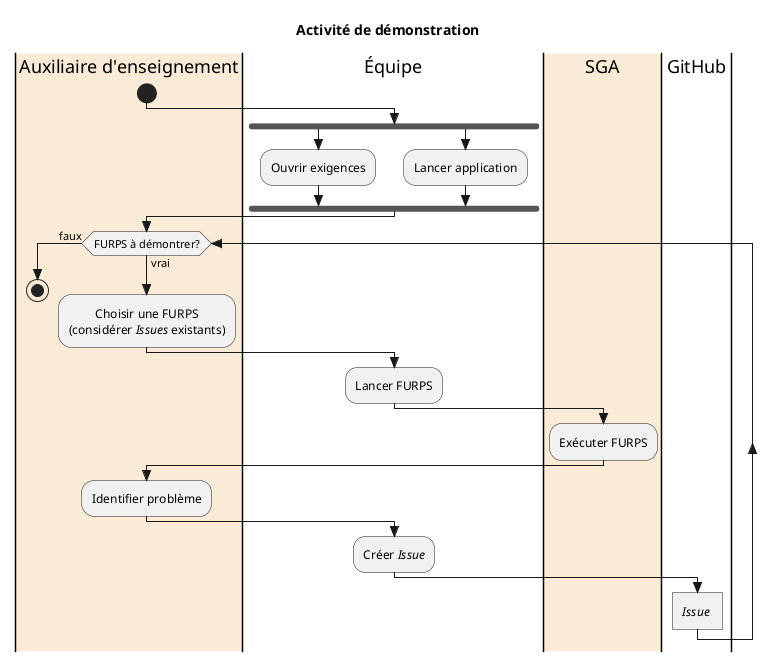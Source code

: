 @startuml activite-demonstration
title Activité de démonstration
skinparam style strictuml
skinparam DefaultTextAlignment center
skinparam BackgroundColor White
|#AntiqueWhite|Auxiliaire d'enseignement|
start
|Équipe|
fork
:Ouvrir exigences;
fork again
:Lancer application;
end fork
|Auxiliaire d'enseignement|
while (FURPS à démontrer?) is (vrai)
:Choisir une FURPS
(considérer //Issues// existants);
|Équipe|
:Lancer FURPS;
|#AntiqueWhite|SGA|
:Exécuter FURPS;
|Auxiliaire d'enseignement|
:Identifier problème;
|Équipe|
:Créer //Issue//;
|GitHub|
://Issue// ]
endwhile (faux)
|Auxiliaire d'enseignement|
stop
@enduml

@startuml dss-demonstration
skinparam style strictuml

participant ":Auxiliaire\nd'enseignement\n(Chargé.e de lab)" as C
participant ":Équipe" as E
participant ":System" as S
participant ":Github" as G

C --> E: demande le début de\nla démonstration
E --> S: ouvrir application et \ndocument d'exigence\ncôte à côte
loop Tant que l'auxiliaire d'enseignement n'est pas satisfait
    C --> E: sélectionner cas d'utilisation\nou FURPS
    E --> S: démontrer le fonctionnement\ndu scénario principal et alternatif\ns'il y a leu
    C --> E: identification des problèmes
    E --> G:  création d'une tâche pour correction
end

@enduml


@startuml activite-evaluation-implementation
title Évaluation de l'implémentation (dernière itération)
skinparam style strictuml
skinparam DefaultTextAlignment center
skinparam BackgroundColor White
|#AntiqueWhite|Auxiliaire d'enseignement|
start
:Ouvrir code et rapport de l'itération;
:Vérifier correspondance code et MDD
(écart des représentations);
while (RDCU à valider?) is (vrai)
:Choisir une RDCU
(considérer //Issues// existants);
:Identifier problème;
|Équipe|
:Créer //Issue//;
|#AntiqueWhite|GitHub|
://Issue// ]
endwhile (faux)
|Auxiliaire d'enseignement|
:Lancer tests;
:Identifier problème(s);
|Équipe|
:Créer //Issue(s)//;
|GitHub|
://Issue(s)// ]
@enduml

@startuml dss-evaluation-implementation
skinparam style strictuml
participant ":Auxiliaire\nd'enseignement\n(Chargé.e de lab)" as C
participant ":System" as S
participant ":Équipe" as E
participant ":Github" as G

C --> S: ouvrir code et rapport de l'itération
C --> S: vérifier correspondance code vs MDD
loop Tant que l'auxiliaire d'enseignement n'est pas satisfait
    C --> S: sélectionner une RDCU
    C --> S: vérifier correspondance code et RDCU
    opt problèmes
        C --> E : information sur le problème à corriger
        E --> G: création d'une tâche\npour correction
    end
end

C -->S: exécuter les tests
opt problèmes
    C --> E : information sur le problème à corriger
    E --> G: création d'une tâche\npour correction
end

@enduml

@startuml deploiement
skinparam style strictuml
skinparam componentStyle uml2

node "Navigateur moderne" {
    component [Application frontale\nminimaliste,p.ex.\npages web (templates)\net un peu de JavaScript] as GUI
}

node "Système de gestion\ndes apprentissages\n(SGA)" {
    interface Routage as Router

    [Application conçue\nselon la méthodologie\nproposée par Larman] as App

    database "Solution\nsimple" as SimpleDB {
    } 
}

node "Système de gestion\ndes borderaux\n(SGB)" as SGB <<Système externe>> #cccccc {
note as SGBNote
<&arrow-circle-left> Source pour les
infos sur les cours, 
les étudiants, etc.
end note
}


GUI -left-( Router : API REST niveau 2
Router -down- App
App -down- SimpleDB
App -right- SGB : API REST
@enduml

@startdot figureF16.24-web
digraph G {
	graph [ labelloc=top,label="Séparation des couches\n(selon la Figure A17.24/F16.24 de Larman)",fontname="Helvetica",fontsize=12];
	edge [fontname="Helvetica",fontsize=9,labelfontname="Helvetica",labelfontsize=9];
	node [fontname="Helvetica",fontsize=9, shape=box, style=filled, fillcolor="white"];

   	utilisateur [label=<<TABLE BORDER="0" ALIGN="LEFT"><TR><TD><FONT POINT-SIZE="20">웃</FONT></TD></TR><TR><TD><B>:Joueur</B></TD></TR></TABLE>>, fontname="Helvetica-Bold" shape=plaintext]
    subgraph cluster_0 {
        style=filled;
		label = "Couche présentation"; labeljust=l; fontname="Helvetica-Oblique";fontsize=9;
        color = "#ddffdd";
	    pageWeb [label="Page web\n(navigateur)", shape=note]
    	pageWeb -> routeur [label=" HTTP GET /api/v1/demarrerJeu/Toto", fontname="Courier-Bold"];
        c11 [label="" , shape=none, fillcolor=invis]
        c10 [label="                   " , shape=none, fillcolor=invis]
	    routeurNote [label="Routeur Express\n(Node)", shape=note, fontname="Helvetica-Oblique" fontsize=9 fillcolor=yellow]
	    routeur [label=<<TABLE BORDER="0" ALIGN="LEFT"><TR><TD><B>:Router</B></TD></TR></TABLE>>, style=filled, fillcolor=lightyellow]
        routeur -> routeurNote [arrowhead=none; arrowtail=odot style=dashed]
        {rank=same; c10; routeur; routeurNote}
        {rank=same; c11; pageWeb}
	}
    subgraph cluster_1 {
        style=filled; color = "#ddddff";
		label = "Couche domaine"; labeljust=l; fontname="Helvetica-Oblique";fontsize=9;
	    domain [label="", shape=point, fillcolor=invis, color=invis]
	    controleurNote [label="contrôleur", shape=note, fontname="Helvetica-Oblique" fontsize=9 fillcolor=yellow]
    	controleur [label=<<TABLE BORDER="0" ALIGN="LEFT"><TR><TD><b>:JeuDeDes</b></TD></TR></TABLE>>, style=filled, fillcolor=lightyellow]
	    filler6 [label="", shape=none, fillcolor=invis]
        controleur -> controleurNote [arrowhead=none; arrowtail=odot style=dashed]
        {rank=same; controleur; controleurNote}
    }
    routeur -> controleur [label="\n\n", taillabel=<<TABLE BORDER="0" ALIGN="LEFT"><TR><TD VALIGN="MIDDLE" BGCOLOR="yellow"><FONT FACE="Helvetica-Oblique" POINT-SIZE="9">Opération système (du DSS)</FONT></TD><TD><FONT FACE="Courier-Bold" POINT-SIZE="10"><B>demarrerJeu(nom)</B></FONT></TD></TR></TABLE>>,
	         labeldistance = 2.5, labelangle=0]

	utilisateur -> pageWeb [label="  appuie sur le bouton", style=dashed, labeljust=r];
    controleur -> domain [label=" ... (selon la logique\ndu domaine)"]
}
@enddot